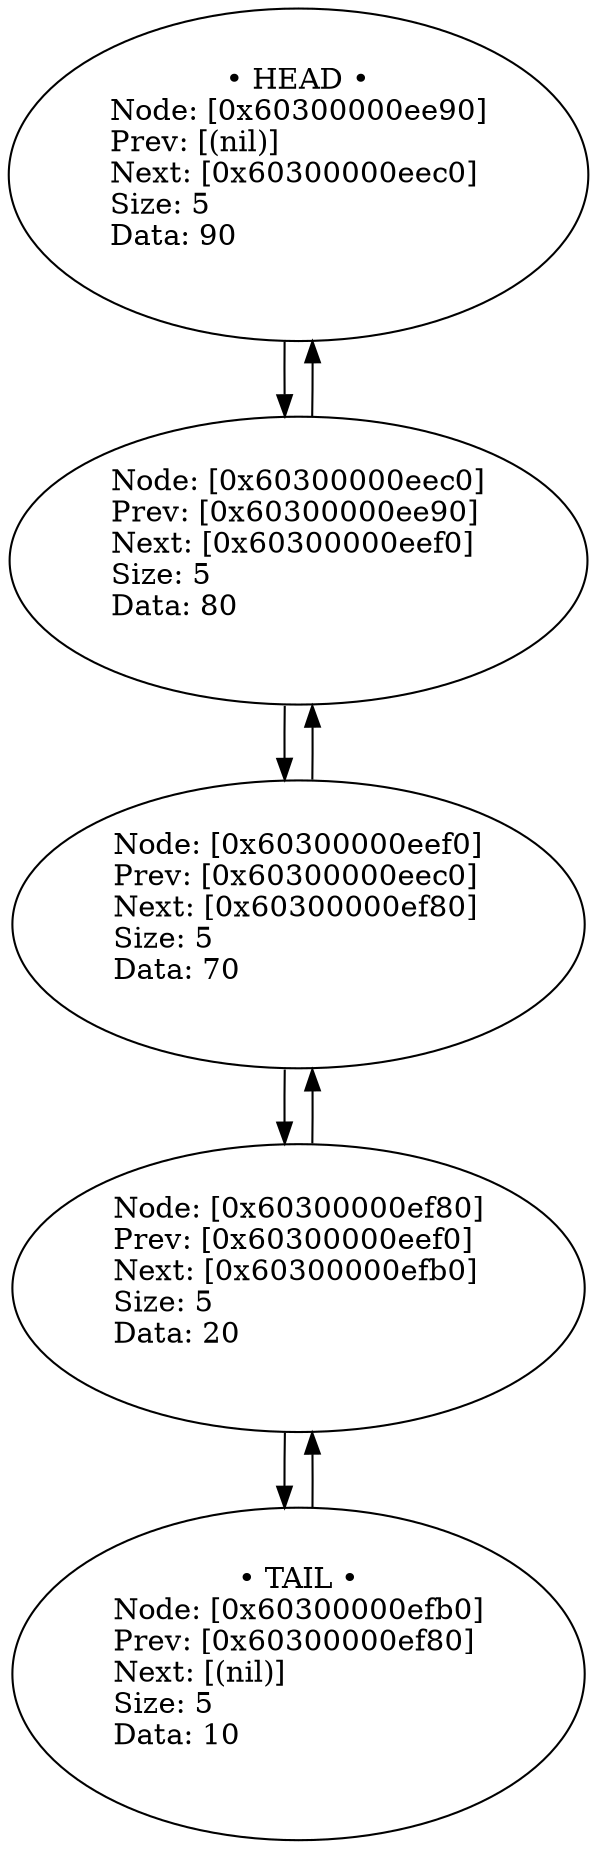 digraph graf {
Node_0x60300000ee90 [label="• HEAD •
Node: [0x60300000ee90]\lPrev: [(nil)]\lNext: [0x60300000eec0]\lSize: 5 \lData: 90\l "]
Node_0x60300000ee90->Node_0x60300000eec0
Node_0x60300000eec0 [label="Node: [0x60300000eec0]\lPrev: [0x60300000ee90]\lNext: [0x60300000eef0]\lSize: 5 \lData: 80\l "]
Node_0x60300000eec0->Node_0x60300000ee90
Node_0x60300000eec0->Node_0x60300000eef0
Node_0x60300000eef0 [label="Node: [0x60300000eef0]\lPrev: [0x60300000eec0]\lNext: [0x60300000ef80]\lSize: 5 \lData: 70\l "]
Node_0x60300000eef0->Node_0x60300000eec0
Node_0x60300000eef0->Node_0x60300000ef80
Node_0x60300000ef80 [label="Node: [0x60300000ef80]\lPrev: [0x60300000eef0]\lNext: [0x60300000efb0]\lSize: 5 \lData: 20\l "]
Node_0x60300000ef80->Node_0x60300000eef0
Node_0x60300000ef80->Node_0x60300000efb0
Node_0x60300000efb0 [label="• TAIL •
Node: [0x60300000efb0]\lPrev: [0x60300000ef80]\lNext: [(nil)]\lSize: 5 \lData: 10\l "]
Node_0x60300000efb0->Node_0x60300000ef80
}